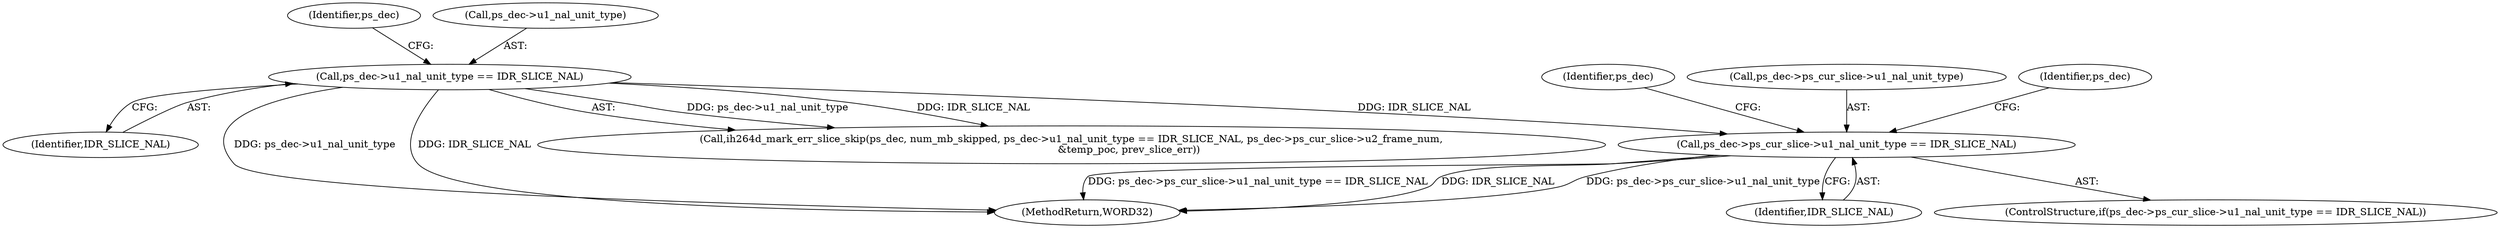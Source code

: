 digraph "0_Android_7109ce3f8f90a28ca9f0ee6e14f6ac5e414c62cf@pointer" {
"1001904" [label="(Call,ps_dec->ps_cur_slice->u1_nal_unit_type == IDR_SLICE_NAL)"];
"1001544" [label="(Call,ps_dec->u1_nal_unit_type == IDR_SLICE_NAL)"];
"1001541" [label="(Call,ih264d_mark_err_slice_skip(ps_dec, num_mb_skipped, ps_dec->u1_nal_unit_type == IDR_SLICE_NAL, ps_dec->ps_cur_slice->u2_frame_num,\n                                    &temp_poc, prev_slice_err))"];
"1001921" [label="(Identifier,ps_dec)"];
"1001905" [label="(Call,ps_dec->ps_cur_slice->u1_nal_unit_type)"];
"1001544" [label="(Call,ps_dec->u1_nal_unit_type == IDR_SLICE_NAL)"];
"1001548" [label="(Identifier,IDR_SLICE_NAL)"];
"1001914" [label="(Identifier,ps_dec)"];
"1001551" [label="(Identifier,ps_dec)"];
"1001904" [label="(Call,ps_dec->ps_cur_slice->u1_nal_unit_type == IDR_SLICE_NAL)"];
"1001903" [label="(ControlStructure,if(ps_dec->ps_cur_slice->u1_nal_unit_type == IDR_SLICE_NAL))"];
"1002160" [label="(MethodReturn,WORD32)"];
"1001545" [label="(Call,ps_dec->u1_nal_unit_type)"];
"1001910" [label="(Identifier,IDR_SLICE_NAL)"];
"1001904" -> "1001903"  [label="AST: "];
"1001904" -> "1001910"  [label="CFG: "];
"1001905" -> "1001904"  [label="AST: "];
"1001910" -> "1001904"  [label="AST: "];
"1001914" -> "1001904"  [label="CFG: "];
"1001921" -> "1001904"  [label="CFG: "];
"1001904" -> "1002160"  [label="DDG: ps_dec->ps_cur_slice->u1_nal_unit_type"];
"1001904" -> "1002160"  [label="DDG: ps_dec->ps_cur_slice->u1_nal_unit_type == IDR_SLICE_NAL"];
"1001904" -> "1002160"  [label="DDG: IDR_SLICE_NAL"];
"1001544" -> "1001904"  [label="DDG: IDR_SLICE_NAL"];
"1001544" -> "1001541"  [label="AST: "];
"1001544" -> "1001548"  [label="CFG: "];
"1001545" -> "1001544"  [label="AST: "];
"1001548" -> "1001544"  [label="AST: "];
"1001551" -> "1001544"  [label="CFG: "];
"1001544" -> "1002160"  [label="DDG: ps_dec->u1_nal_unit_type"];
"1001544" -> "1002160"  [label="DDG: IDR_SLICE_NAL"];
"1001544" -> "1001541"  [label="DDG: ps_dec->u1_nal_unit_type"];
"1001544" -> "1001541"  [label="DDG: IDR_SLICE_NAL"];
}
